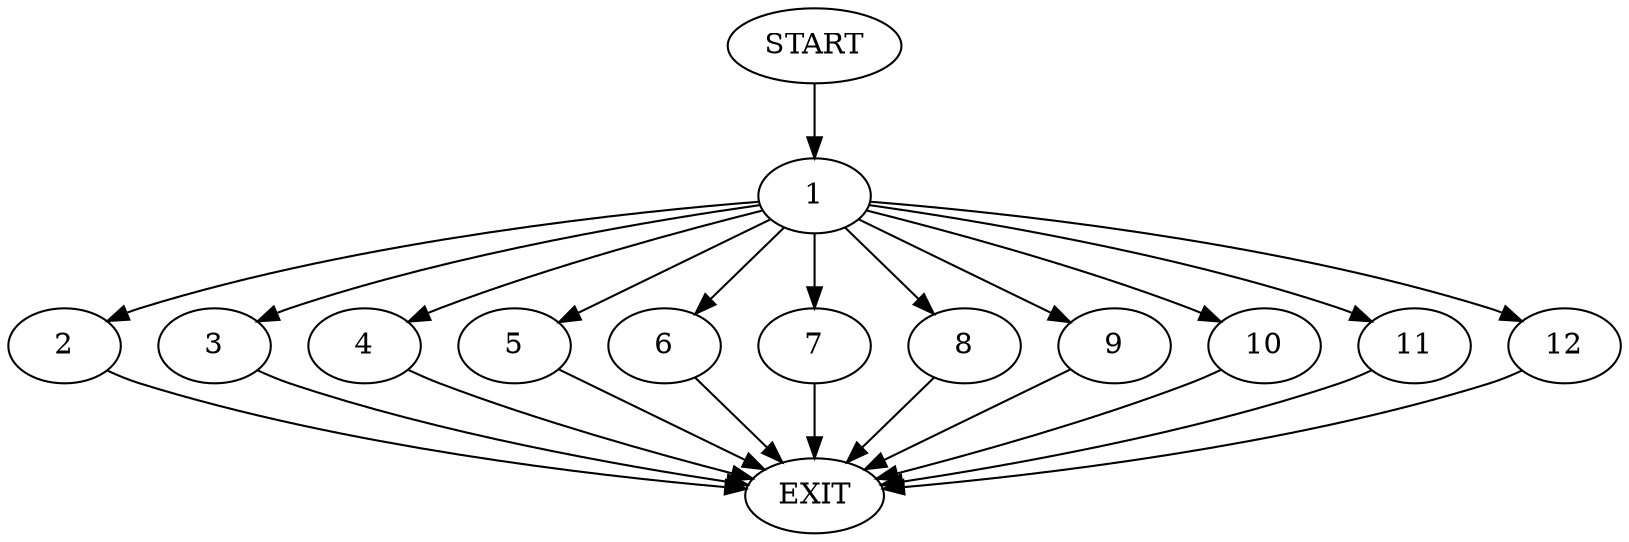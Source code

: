 digraph {
0 [label="START"]
13 [label="EXIT"]
0 -> 1
1 -> 2
1 -> 3
1 -> 4
1 -> 5
1 -> 6
1 -> 7
1 -> 8
1 -> 9
1 -> 10
1 -> 11
1 -> 12
7 -> 13
8 -> 13
5 -> 13
2 -> 13
4 -> 13
3 -> 13
10 -> 13
9 -> 13
6 -> 13
11 -> 13
12 -> 13
}
